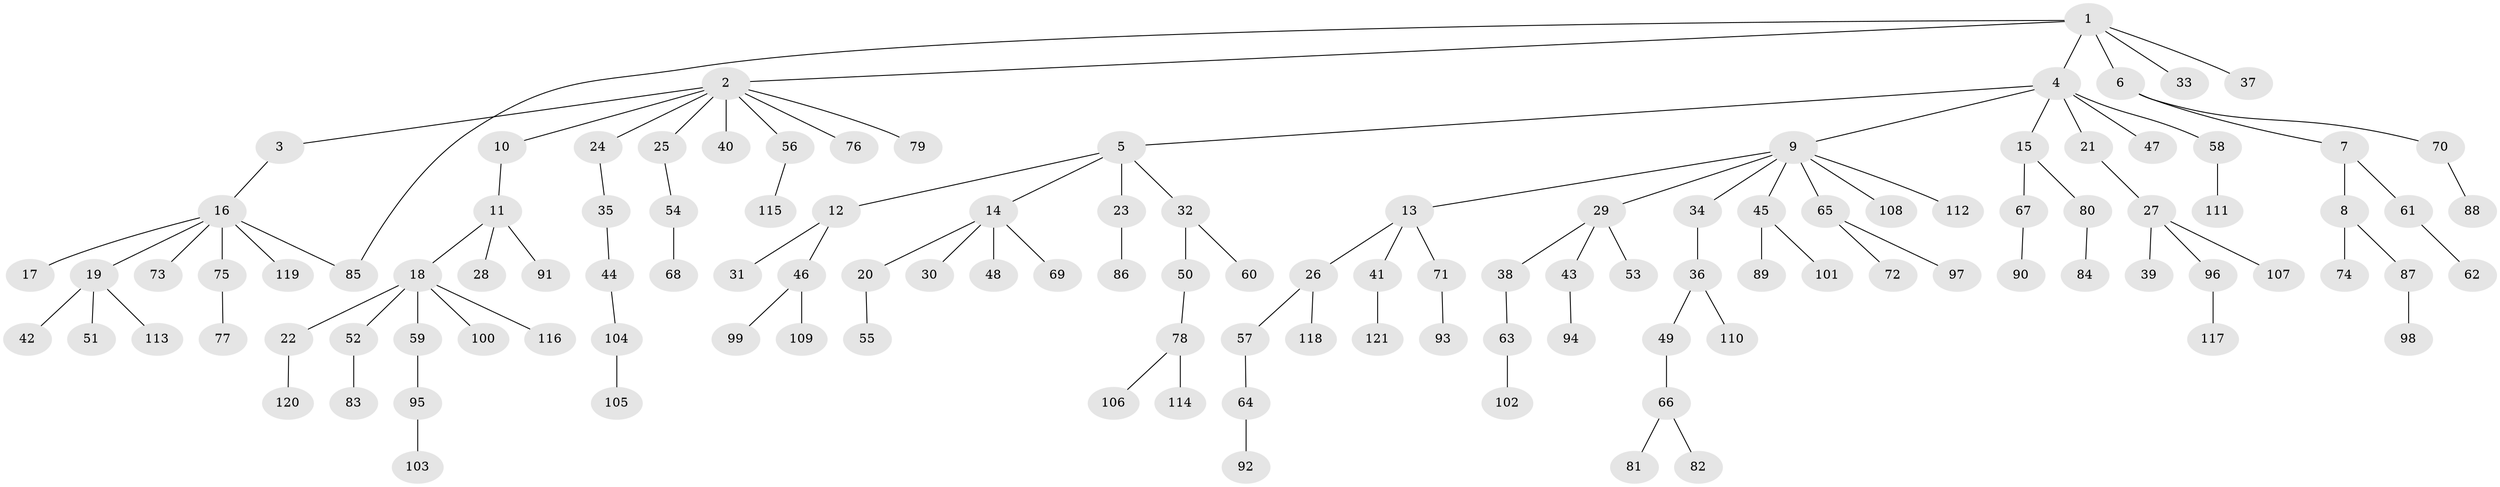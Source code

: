 // Generated by graph-tools (version 1.1) at 2025/34/03/09/25 02:34:11]
// undirected, 121 vertices, 121 edges
graph export_dot {
graph [start="1"]
  node [color=gray90,style=filled];
  1;
  2;
  3;
  4;
  5;
  6;
  7;
  8;
  9;
  10;
  11;
  12;
  13;
  14;
  15;
  16;
  17;
  18;
  19;
  20;
  21;
  22;
  23;
  24;
  25;
  26;
  27;
  28;
  29;
  30;
  31;
  32;
  33;
  34;
  35;
  36;
  37;
  38;
  39;
  40;
  41;
  42;
  43;
  44;
  45;
  46;
  47;
  48;
  49;
  50;
  51;
  52;
  53;
  54;
  55;
  56;
  57;
  58;
  59;
  60;
  61;
  62;
  63;
  64;
  65;
  66;
  67;
  68;
  69;
  70;
  71;
  72;
  73;
  74;
  75;
  76;
  77;
  78;
  79;
  80;
  81;
  82;
  83;
  84;
  85;
  86;
  87;
  88;
  89;
  90;
  91;
  92;
  93;
  94;
  95;
  96;
  97;
  98;
  99;
  100;
  101;
  102;
  103;
  104;
  105;
  106;
  107;
  108;
  109;
  110;
  111;
  112;
  113;
  114;
  115;
  116;
  117;
  118;
  119;
  120;
  121;
  1 -- 2;
  1 -- 4;
  1 -- 6;
  1 -- 33;
  1 -- 37;
  1 -- 85;
  2 -- 3;
  2 -- 10;
  2 -- 24;
  2 -- 25;
  2 -- 40;
  2 -- 56;
  2 -- 76;
  2 -- 79;
  3 -- 16;
  4 -- 5;
  4 -- 9;
  4 -- 15;
  4 -- 21;
  4 -- 47;
  4 -- 58;
  5 -- 12;
  5 -- 14;
  5 -- 23;
  5 -- 32;
  6 -- 7;
  6 -- 70;
  7 -- 8;
  7 -- 61;
  8 -- 74;
  8 -- 87;
  9 -- 13;
  9 -- 29;
  9 -- 34;
  9 -- 45;
  9 -- 65;
  9 -- 108;
  9 -- 112;
  10 -- 11;
  11 -- 18;
  11 -- 28;
  11 -- 91;
  12 -- 31;
  12 -- 46;
  13 -- 26;
  13 -- 41;
  13 -- 71;
  14 -- 20;
  14 -- 30;
  14 -- 48;
  14 -- 69;
  15 -- 67;
  15 -- 80;
  16 -- 17;
  16 -- 19;
  16 -- 73;
  16 -- 75;
  16 -- 119;
  16 -- 85;
  18 -- 22;
  18 -- 52;
  18 -- 59;
  18 -- 100;
  18 -- 116;
  19 -- 42;
  19 -- 51;
  19 -- 113;
  20 -- 55;
  21 -- 27;
  22 -- 120;
  23 -- 86;
  24 -- 35;
  25 -- 54;
  26 -- 57;
  26 -- 118;
  27 -- 39;
  27 -- 96;
  27 -- 107;
  29 -- 38;
  29 -- 43;
  29 -- 53;
  32 -- 50;
  32 -- 60;
  34 -- 36;
  35 -- 44;
  36 -- 49;
  36 -- 110;
  38 -- 63;
  41 -- 121;
  43 -- 94;
  44 -- 104;
  45 -- 89;
  45 -- 101;
  46 -- 99;
  46 -- 109;
  49 -- 66;
  50 -- 78;
  52 -- 83;
  54 -- 68;
  56 -- 115;
  57 -- 64;
  58 -- 111;
  59 -- 95;
  61 -- 62;
  63 -- 102;
  64 -- 92;
  65 -- 72;
  65 -- 97;
  66 -- 81;
  66 -- 82;
  67 -- 90;
  70 -- 88;
  71 -- 93;
  75 -- 77;
  78 -- 106;
  78 -- 114;
  80 -- 84;
  87 -- 98;
  95 -- 103;
  96 -- 117;
  104 -- 105;
}
